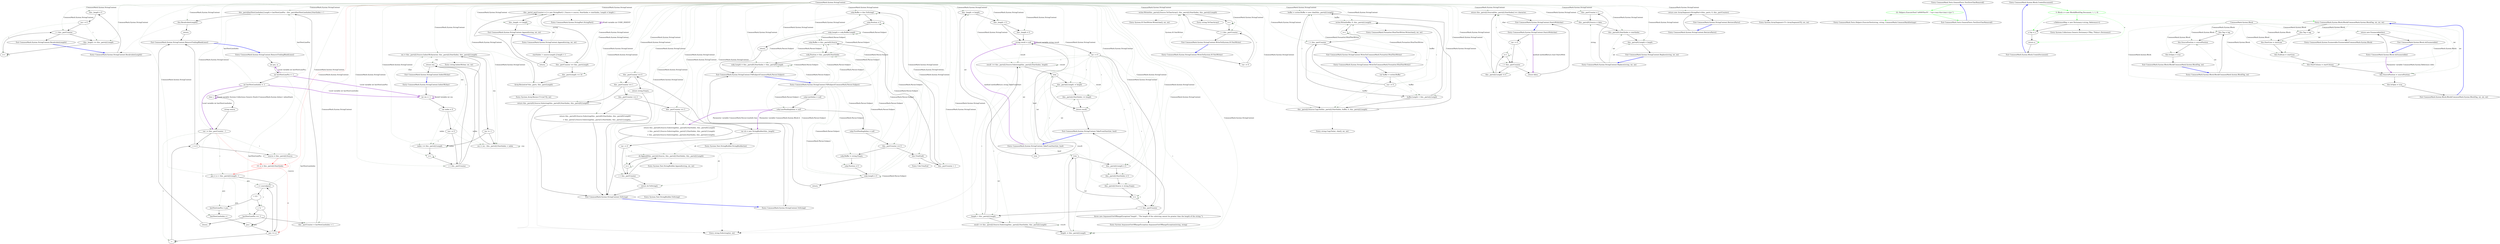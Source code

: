 digraph  {
n159 [label="CommonMark.Syntax.StringContent", span=""];
n0 [cluster="CommonMark.Syntax.StringContent.RecalculateLength()", label="Entry CommonMark.Syntax.StringContent.RecalculateLength()", span="27-27"];
n1 [cluster="CommonMark.Syntax.StringContent.RecalculateLength()", label="this._length = 0", span="29-29"];
n2 [cluster="CommonMark.Syntax.StringContent.RecalculateLength()", label="var i = 0", span="30-30"];
n3 [cluster="CommonMark.Syntax.StringContent.RecalculateLength()", label="i < this._partCounter", span="30-30"];
n4 [cluster="CommonMark.Syntax.StringContent.RecalculateLength()", label="this._length += this._parts[i].Length", span="31-31"];
n5 [cluster="CommonMark.Syntax.StringContent.RecalculateLength()", label="i++", span="30-30"];
n6 [cluster="CommonMark.Syntax.StringContent.RecalculateLength()", label="Exit CommonMark.Syntax.StringContent.RecalculateLength()", span="27-27"];
n7 [cluster="CommonMark.Syntax.StringContent.Append(string, int, int)", label="Entry CommonMark.Syntax.StringContent.Append(string, int, int)", span="40-40"];
n8 [cluster="CommonMark.Syntax.StringContent.Append(string, int, int)", label="startIndex > source.Length || length < 1", span="42-42"];
n13 [cluster="CommonMark.Syntax.StringContent.Append(string, int, int)", label="this._parts[_partCounter++] = new StringPart() { Source = source, StartIndex = startIndex, Length = length }", span="51-51"];
n14 [cluster="CommonMark.Syntax.StringContent.Append(string, int, int)", label="this._length += length", span="52-52"];
n9 [cluster="CommonMark.Syntax.StringContent.Append(string, int, int)", label="return;", span="43-43"];
n10 [cluster="CommonMark.Syntax.StringContent.Append(string, int, int)", label="this._partCounter == this._partsLength", span="45-45"];
n11 [cluster="CommonMark.Syntax.StringContent.Append(string, int, int)", label="this._partsLength += 10", span="47-47"];
n12 [cluster="CommonMark.Syntax.StringContent.Append(string, int, int)", label="Array.Resize(ref this._parts, this._partsLength)", span="48-48"];
n16 [cluster="System.Array.Resize<T>(ref T[], int)", label="Entry System.Array.Resize<T>(ref T[], int)", span="0-0"];
n17 [cluster="CommonMark.Syntax.StringPart.StringPart()", label="Entry CommonMark.Syntax.StringPart.StringPart()", span="9-9"];
n15 [cluster="CommonMark.Syntax.StringContent.Append(string, int, int)", label="Exit CommonMark.Syntax.StringContent.Append(string, int, int)", span="40-40"];
n18 [cluster="CommonMark.Syntax.StringContent.ToString()", label="Entry CommonMark.Syntax.StringContent.ToString()", span="58-58"];
n19 [cluster="CommonMark.Syntax.StringContent.ToString()", label="this._partCounter == 0", span="60-60"];
n20 [cluster="CommonMark.Syntax.StringContent.ToString()", label="return string.Empty;", span="61-61"];
n21 [cluster="CommonMark.Syntax.StringContent.ToString()", label="this._partCounter == 1", span="63-63"];
n22 [cluster="CommonMark.Syntax.StringContent.ToString()", label="return this._parts[0].Source.Substring(this._parts[0].StartIndex, this._parts[0].Length);", span="64-64"];
n23 [cluster="CommonMark.Syntax.StringContent.ToString()", label="this._partCounter == 2", span="66-66"];
n24 [cluster="CommonMark.Syntax.StringContent.ToString()", label="return this._parts[0].Source.Substring(this._parts[0].StartIndex, this._parts[0].Length)\r\n                     + this._parts[1].Source.Substring(this._parts[1].StartIndex, this._parts[1].Length);", span="68-69"];
n25 [cluster="CommonMark.Syntax.StringContent.ToString()", label="this._partCounter == 3", span="72-72"];
n26 [cluster="CommonMark.Syntax.StringContent.ToString()", label="return this._parts[0].Source.Substring(this._parts[0].StartIndex, this._parts[0].Length)\r\n                     + this._parts[1].Source.Substring(this._parts[1].StartIndex, this._parts[1].Length)\r\n                     + this._parts[2].Source.Substring(this._parts[2].StartIndex, this._parts[2].Length);", span="74-76"];
n27 [cluster="CommonMark.Syntax.StringContent.ToString()", label="var sb = new StringBuilder(this._length)", span="79-79"];
n28 [cluster="CommonMark.Syntax.StringContent.ToString()", label="var i = 0", span="81-81"];
n35 [cluster="System.Text.StringBuilder.StringBuilder(int)", label="Entry System.Text.StringBuilder.StringBuilder(int)", span="0-0"];
n30 [cluster="CommonMark.Syntax.StringContent.ToString()", label="sb.Append(this._parts[i].Source, this._parts[i].StartIndex, this._parts[i].Length)", span="83-83"];
n32 [cluster="CommonMark.Syntax.StringContent.ToString()", label="return sb.ToString();", span="86-86"];
n29 [cluster="CommonMark.Syntax.StringContent.ToString()", label="i < this._partCounter", span="81-81"];
n31 [cluster="CommonMark.Syntax.StringContent.ToString()", label="i++", span="81-81"];
n36 [cluster="System.Text.StringBuilder.Append(string, int, int)", label="Entry System.Text.StringBuilder.Append(string, int, int)", span="0-0"];
n33 [cluster="CommonMark.Syntax.StringContent.ToString()", label="Exit CommonMark.Syntax.StringContent.ToString()", span="58-58"];
n34 [cluster="string.Substring(int, int)", label="Entry string.Substring(int, int)", span="0-0"];
n37 [cluster="System.Text.StringBuilder.ToString()", label="Entry System.Text.StringBuilder.ToString()", span="0-0"];
n38 [cluster="CommonMark.Syntax.StringContent.FillSubject(CommonMark.Parser.Subject)", label="Entry CommonMark.Syntax.StringContent.FillSubject(CommonMark.Parser.Subject)", span="95-95"];
n39 [cluster="CommonMark.Syntax.StringContent.FillSubject(CommonMark.Parser.Subject)", label="subj.LastInline = null", span="97-97"];
n40 [cluster="CommonMark.Syntax.StringContent.FillSubject(CommonMark.Parser.Subject)", label="subj.LastPendingInline = null", span="98-98"];
n41 [cluster="CommonMark.Syntax.StringContent.FillSubject(CommonMark.Parser.Subject)", label="subj.FirstPendingInline = null", span="99-99"];
n43 [cluster="CommonMark.Syntax.StringContent.FillSubject(CommonMark.Parser.Subject)", label="subj.Buffer = string.Empty", span="103-103"];
n44 [cluster="CommonMark.Syntax.StringContent.FillSubject(CommonMark.Parser.Subject)", label="subj.Position = 0", span="104-104"];
n45 [cluster="CommonMark.Syntax.StringContent.FillSubject(CommonMark.Parser.Subject)", label="subj.Length = 0", span="105-105"];
n49 [cluster="CommonMark.Syntax.StringContent.FillSubject(CommonMark.Parser.Subject)", label="subj.Buffer = this.ToString()", span="116-116"];
n50 [cluster="CommonMark.Syntax.StringContent.FillSubject(CommonMark.Parser.Subject)", label="subj.Position = 0", span="117-117"];
n51 [cluster="CommonMark.Syntax.StringContent.FillSubject(CommonMark.Parser.Subject)", label="subj.Length = subj.Buffer.Length", span="118-118"];
n53 [cluster="CommonMark.Syntax.StringContent.FillSubject(CommonMark.Parser.Subject)", label="subj.Buffer = this._parts[0].Source", span="125-125"];
n54 [cluster="CommonMark.Syntax.StringContent.FillSubject(CommonMark.Parser.Subject)", label="subj.Position = this._parts[0].StartIndex", span="126-126"];
n55 [cluster="CommonMark.Syntax.StringContent.FillSubject(CommonMark.Parser.Subject)", label="subj.Length = this._parts[0].StartIndex + this._parts[0].Length", span="127-127"];
n42 [cluster="CommonMark.Syntax.StringContent.FillSubject(CommonMark.Parser.Subject)", label="this._partCounter == 0", span="101-101"];
n47 [cluster="CommonMark.Syntax.StringContent.FillSubject(CommonMark.Parser.Subject)", label="this.TrimEnd()", span="112-112"];
n46 [cluster="CommonMark.Syntax.StringContent.FillSubject(CommonMark.Parser.Subject)", label="return;", span="109-109"];
n48 [cluster="CommonMark.Syntax.StringContent.FillSubject(CommonMark.Parser.Subject)", label="this._partCounter > 1", span="114-114"];
n57 [cluster="Unk.TrimEnd", label="Entry Unk.TrimEnd", span=""];
n52 [cluster="CommonMark.Syntax.StringContent.FillSubject(CommonMark.Parser.Subject)", label="return;", span="122-122"];
n56 [cluster="CommonMark.Syntax.StringContent.FillSubject(CommonMark.Parser.Subject)", label="Exit CommonMark.Syntax.StringContent.FillSubject(CommonMark.Parser.Subject)", span="95-95"];
n58 [cluster="CommonMark.Syntax.StringContent.WriteTo(System.IO.TextWriter)", label="Entry CommonMark.Syntax.StringContent.WriteTo(System.IO.TextWriter)", span="136-136"];
n59 [cluster="CommonMark.Syntax.StringContent.WriteTo(System.IO.TextWriter)", label="var i = 0", span="138-138"];
n61 [cluster="CommonMark.Syntax.StringContent.WriteTo(System.IO.TextWriter)", label="writer.Write(this._parts[i].Source.ToCharArray(), this._parts[i].StartIndex, this._parts[i].Length)", span="143-143"];
n60 [cluster="CommonMark.Syntax.StringContent.WriteTo(System.IO.TextWriter)", label="i < this._partCounter", span="138-138"];
n62 [cluster="CommonMark.Syntax.StringContent.WriteTo(System.IO.TextWriter)", label="i++", span="138-138"];
n63 [cluster="CommonMark.Syntax.StringContent.WriteTo(System.IO.TextWriter)", label="Exit CommonMark.Syntax.StringContent.WriteTo(System.IO.TextWriter)", span="136-136"];
n64 [cluster="string.ToCharArray()", label="Entry string.ToCharArray()", span="0-0"];
n65 [cluster="System.IO.TextWriter.Write(char[], int, int)", label="Entry System.IO.TextWriter.Write(char[], int, int)", span="0-0"];
n66 [cluster="CommonMark.Syntax.StringContent.WriteTo(CommonMark.Formatter.HtmlTextWriter)", label="Entry CommonMark.Syntax.StringContent.WriteTo(CommonMark.Formatter.HtmlTextWriter)", span="151-151"];
n67 [cluster="CommonMark.Syntax.StringContent.WriteTo(CommonMark.Formatter.HtmlTextWriter)", label="var buffer = writer.Buffer", span="153-153"];
n71 [cluster="CommonMark.Syntax.StringContent.WriteTo(CommonMark.Formatter.HtmlTextWriter)", label="buffer = writer.Buffer = new char[this._parts[i].Length]", span="157-157"];
n73 [cluster="CommonMark.Syntax.StringContent.WriteTo(CommonMark.Formatter.HtmlTextWriter)", label="writer.Write(buffer, 0, this._parts[i].Length)", span="160-160"];
n68 [cluster="CommonMark.Syntax.StringContent.WriteTo(CommonMark.Formatter.HtmlTextWriter)", label="var i = 0", span="154-154"];
n70 [cluster="CommonMark.Syntax.StringContent.WriteTo(CommonMark.Formatter.HtmlTextWriter)", label="buffer.Length < this._parts[i].Length", span="156-156"];
n72 [cluster="CommonMark.Syntax.StringContent.WriteTo(CommonMark.Formatter.HtmlTextWriter)", label="this._parts[i].Source.CopyTo(this._parts[i].StartIndex, buffer, 0, this._parts[i].Length)", span="159-159"];
n69 [cluster="CommonMark.Syntax.StringContent.WriteTo(CommonMark.Formatter.HtmlTextWriter)", label="i < this._partCounter", span="154-154"];
n74 [cluster="CommonMark.Syntax.StringContent.WriteTo(CommonMark.Formatter.HtmlTextWriter)", label="i++", span="154-154"];
n75 [cluster="CommonMark.Syntax.StringContent.WriteTo(CommonMark.Formatter.HtmlTextWriter)", label="Exit CommonMark.Syntax.StringContent.WriteTo(CommonMark.Formatter.HtmlTextWriter)", span="151-151"];
n76 [cluster="string.CopyTo(int, char[], int, int)", label="Entry string.CopyTo(int, char[], int, int)", span="0-0"];
n77 [cluster="CommonMark.Formatter.HtmlTextWriter.Write(char[], int, int)", label="Entry CommonMark.Formatter.HtmlTextWriter.Write(char[], int, int)", span="123-123"];
n78 [cluster="CommonMark.Syntax.StringContent.StartsWith(char)", label="Entry CommonMark.Syntax.StringContent.StartsWith(char)", span="167-167"];
n79 [cluster="CommonMark.Syntax.StringContent.StartsWith(char)", label="var i = 0", span="169-169"];
n82 [cluster="CommonMark.Syntax.StringContent.StartsWith(char)", label="return this._parts[i].Source[this._parts[i].StartIndex] == character;", span="172-172"];
n80 [cluster="CommonMark.Syntax.StringContent.StartsWith(char)", label="i < this._partCounter", span="169-169"];
n81 [cluster="CommonMark.Syntax.StringContent.StartsWith(char)", label="this._parts[i].Length != 0", span="171-171"];
n83 [cluster="CommonMark.Syntax.StringContent.StartsWith(char)", label="i++", span="169-169"];
n84 [cluster="CommonMark.Syntax.StringContent.StartsWith(char)", label="return false;", span="175-175"];
n85 [cluster="CommonMark.Syntax.StringContent.StartsWith(char)", label="Exit CommonMark.Syntax.StringContent.StartsWith(char)", span="167-167"];
n86 [cluster="CommonMark.Syntax.StringContent.Replace(string, int, int)", label="Entry CommonMark.Syntax.StringContent.Replace(string, int, int)", span="181-181"];
n87 [cluster="CommonMark.Syntax.StringContent.Replace(string, int, int)", label="this._partCounter = 1", span="183-183"];
n88 [cluster="CommonMark.Syntax.StringContent.Replace(string, int, int)", label="this._parts[0].Source = data", span="184-184"];
n89 [cluster="CommonMark.Syntax.StringContent.Replace(string, int, int)", label="this._parts[0].StartIndex = startIndex", span="185-185"];
n90 [cluster="CommonMark.Syntax.StringContent.Replace(string, int, int)", label="this._parts[0].Length = length", span="186-186"];
n91 [cluster="CommonMark.Syntax.StringContent.Replace(string, int, int)", label="Exit CommonMark.Syntax.StringContent.Replace(string, int, int)", span="181-181"];
n92 [cluster="CommonMark.Syntax.StringContent.IndexOf(char)", label="Entry CommonMark.Syntax.StringContent.IndexOf(char)", span="193-193"];
n93 [cluster="CommonMark.Syntax.StringContent.IndexOf(char)", label="int res = -1", span="195-195"];
n97 [cluster="CommonMark.Syntax.StringContent.IndexOf(char)", label="res = this._parts[i].Source.IndexOf(character, this._parts[i].StartIndex, this._parts[i].Length)", span="199-199"];
n94 [cluster="CommonMark.Syntax.StringContent.IndexOf(char)", label="var index = 0", span="196-196"];
n102 [cluster="CommonMark.Syntax.StringContent.IndexOf(char)", label="return res;", span="209-209"];
n95 [cluster="CommonMark.Syntax.StringContent.IndexOf(char)", label="var i = 0", span="197-197"];
n99 [cluster="CommonMark.Syntax.StringContent.IndexOf(char)", label="res = res - this._parts[i].StartIndex + index", span="202-202"];
n100 [cluster="CommonMark.Syntax.StringContent.IndexOf(char)", label="index += this._parts[i].Length", span="206-206"];
n96 [cluster="CommonMark.Syntax.StringContent.IndexOf(char)", label="i < this._partCounter", span="197-197"];
n101 [cluster="CommonMark.Syntax.StringContent.IndexOf(char)", label="i++", span="197-197"];
n98 [cluster="CommonMark.Syntax.StringContent.IndexOf(char)", label="res != -1", span="200-200"];
n104 [cluster="string.IndexOf(char, int, int)", label="Entry string.IndexOf(char, int, int)", span="0-0"];
n103 [cluster="CommonMark.Syntax.StringContent.IndexOf(char)", label="Exit CommonMark.Syntax.StringContent.IndexOf(char)", span="193-193"];
n105 [cluster="CommonMark.Syntax.StringContent.TakeFromStart(int, bool)", label="Entry CommonMark.Syntax.StringContent.TakeFromStart(int, bool)", span="218-218"];
n106 [cluster="CommonMark.Syntax.StringContent.TakeFromStart(int, bool)", label=trim, span="222-222"];
n107 [cluster="CommonMark.Syntax.StringContent.TakeFromStart(int, bool)", label="this._length -= length", span="224-224"];
n113 [cluster="CommonMark.Syntax.StringContent.TakeFromStart(int, bool)", label="length > this._parts[i].Length", span="232-232"];
n115 [cluster="CommonMark.Syntax.StringContent.TakeFromStart(int, bool)", label="length -= this._parts[i].Length", span="235-235"];
n116 [cluster="CommonMark.Syntax.StringContent.TakeFromStart(int, bool)", label=trim, span="237-237"];
n120 [cluster="CommonMark.Syntax.StringContent.TakeFromStart(int, bool)", label="result += this._parts[i].Source.Substring(this._parts[i].StartIndex, length)", span="246-246"];
n121 [cluster="CommonMark.Syntax.StringContent.TakeFromStart(int, bool)", label=trim, span="248-248"];
n122 [cluster="CommonMark.Syntax.StringContent.TakeFromStart(int, bool)", label="this._parts[i].Length -= length", span="250-250"];
n123 [cluster="CommonMark.Syntax.StringContent.TakeFromStart(int, bool)", label="this._parts[i].StartIndex += length", span="251-251"];
n110 [cluster="CommonMark.Syntax.StringContent.TakeFromStart(int, bool)", label="string result = null", span="229-229"];
n108 [cluster="CommonMark.Syntax.StringContent.TakeFromStart(int, bool)", label="this._length < 0", span="225-225"];
n109 [cluster="CommonMark.Syntax.StringContent.TakeFromStart(int, bool)", label="this._length = 0", span="226-226"];
n111 [cluster="CommonMark.Syntax.StringContent.TakeFromStart(int, bool)", label="var i = 0", span="230-230"];
n114 [cluster="CommonMark.Syntax.StringContent.TakeFromStart(int, bool)", label="result += this._parts[i].Source.Substring(this._parts[i].StartIndex, this._parts[i].Length)", span="234-234"];
n112 [cluster="CommonMark.Syntax.StringContent.TakeFromStart(int, bool)", label="i < this._partCounter", span="230-230"];
n117 [cluster="CommonMark.Syntax.StringContent.TakeFromStart(int, bool)", label="this._parts[i].Length = 0", span="239-239"];
n118 [cluster="CommonMark.Syntax.StringContent.TakeFromStart(int, bool)", label="this._parts[i].StartIndex = 0", span="240-240"];
n119 [cluster="CommonMark.Syntax.StringContent.TakeFromStart(int, bool)", label="this._parts[i].Source = string.Empty", span="241-241"];
n125 [cluster="CommonMark.Syntax.StringContent.TakeFromStart(int, bool)", label="i++", span="230-230"];
n126 [cluster="CommonMark.Syntax.StringContent.TakeFromStart(int, bool)", label="throw new ArgumentOutOfRangeException(''length'', ''The length of the substring cannot be greater than the length of the string.'');", span="258-258"];
n124 [cluster="CommonMark.Syntax.StringContent.TakeFromStart(int, bool)", label="return result;", span="254-254"];
n127 [cluster="CommonMark.Syntax.StringContent.TakeFromStart(int, bool)", label="Exit CommonMark.Syntax.StringContent.TakeFromStart(int, bool)", span="218-218"];
n128 [cluster="System.ArgumentOutOfRangeException.ArgumentOutOfRangeException(string, string)", label="Entry System.ArgumentOutOfRangeException.ArgumentOutOfRangeException(string, string)", span="0-0"];
n129 [cluster="CommonMark.Syntax.StringContent.RemoveTrailingBlankLines()", label="Entry CommonMark.Syntax.StringContent.RemoveTrailingBlankLines()", span="264-264"];
n130 [cluster="CommonMark.Syntax.StringContent.RemoveTrailingBlankLines()", label="int pos, si", span="266-266"];
n131 [cluster="CommonMark.Syntax.StringContent.RemoveTrailingBlankLines()", label="int lastNewLinePos = -1", span="267-267"];
n132 [cluster="CommonMark.Syntax.StringContent.RemoveTrailingBlankLines()", label="int lastNewLineIndex = -1", span="268-268"];
n146 [cluster="CommonMark.Syntax.StringContent.RemoveTrailingBlankLines()", label="lastNewLinePos == -1", span="288-288"];
n149 [cluster="CommonMark.Syntax.StringContent.RemoveTrailingBlankLines()", label="this._parts[lastNewLineIndex].Length = lastNewLinePos - this._parts[lastNewLineIndex].StartIndex + 1", span="296-296"];
n133 [cluster="CommonMark.Syntax.StringContent.RemoveTrailingBlankLines()", label="char c", span="269-269"];
n148 [cluster="CommonMark.Syntax.StringContent.RemoveTrailingBlankLines()", label="this._partCounter = lastNewLineIndex + 1", span="295-295"];
n134 [cluster="CommonMark.Syntax.StringContent.RemoveTrailingBlankLines()", label="string source", span="270-270"];
n135 [cluster="CommonMark.Syntax.StringContent.RemoveTrailingBlankLines()", label="var i = this._partCounter - 1", span="271-271"];
n136 [cluster="CommonMark.Syntax.StringContent.RemoveTrailingBlankLines()", label="i >= 0", span="271-271"];
n137 [cluster="CommonMark.Syntax.StringContent.RemoveTrailingBlankLines()", label="source = this._parts[i].Source", span="273-273"];
n138 [cluster="CommonMark.Syntax.StringContent.RemoveTrailingBlankLines()", color=red, community=0, label="15: si = this._parts[i].StartIndex", span="274-274"];
n139 [cluster="CommonMark.Syntax.StringContent.RemoveTrailingBlankLines()", label="pos = si + this._parts[i].Length - 1", span="275-275"];
n144 [cluster="CommonMark.Syntax.StringContent.RemoveTrailingBlankLines()", label="lastNewLineIndex = i", span="284-284"];
n153 [cluster="CommonMark.Syntax.StringContent.RemoveTrailingBlankLines()", label="i--", span="271-271"];
n154 [cluster="CommonMark.Syntax.StringContent.RemoveTrailingBlankLines()", label="Exit CommonMark.Syntax.StringContent.RemoveTrailingBlankLines()", span="264-264"];
n141 [cluster="CommonMark.Syntax.StringContent.RemoveTrailingBlankLines()", label="c = source[pos]", span="279-279"];
n140 [cluster="CommonMark.Syntax.StringContent.RemoveTrailingBlankLines()", label="pos >= si", span="277-277"];
n143 [cluster="CommonMark.Syntax.StringContent.RemoveTrailingBlankLines()", label="lastNewLinePos = pos", span="283-283"];
n152 [cluster="CommonMark.Syntax.StringContent.RemoveTrailingBlankLines()", label="pos--", span="302-302"];
n142 [cluster="CommonMark.Syntax.StringContent.RemoveTrailingBlankLines()", label="c == '\n'", span="281-281"];
n145 [cluster="CommonMark.Syntax.StringContent.RemoveTrailingBlankLines()", label="c != ' '", span="286-286"];
n147 [cluster="CommonMark.Syntax.StringContent.RemoveTrailingBlankLines()", label="return;", span="289-289"];
n150 [cluster="CommonMark.Syntax.StringContent.RemoveTrailingBlankLines()", label="this.RecalculateLength()", span="298-298"];
n151 [cluster="CommonMark.Syntax.StringContent.RemoveTrailingBlankLines()", label="return;", span="299-299"];
n155 [cluster="CommonMark.Syntax.StringContent.RetrieveParts()", label="Entry CommonMark.Syntax.StringContent.RetrieveParts()", span="307-307"];
n156 [cluster="CommonMark.Syntax.StringContent.RetrieveParts()", label="return new ArraySegment<StringPart>(this._parts, 0, this._partCounter);", span="309-309"];
n157 [cluster="CommonMark.Syntax.StringContent.RetrieveParts()", label="Exit CommonMark.Syntax.StringContent.RetrieveParts()", span="307-307"];
n158 [cluster="System.ArraySegment<T>.ArraySegment(T[], int, int)", label="Entry System.ArraySegment<T>.ArraySegment(T[], int, int)", span="0-0"];
m0_0 [cluster="CommonMark.Tests.GeneralTests.TestZeroCharRemoval()", file="HtmlPrinter.cs", label="Entry CommonMark.Tests.GeneralTests.TestZeroCharRemoval()", span="17-17"];
m0_1 [cluster="CommonMark.Tests.GeneralTests.TestZeroCharRemoval()", color=green, community=0, file="HtmlPrinter.cs", label="22: Helpers.ExecuteTest(''\u0000*foo*\0'', ''<p><em>foo</em></p>'')", span="19-19"];
m0_2 [cluster="CommonMark.Tests.GeneralTests.TestZeroCharRemoval()", file="HtmlPrinter.cs", label="Exit CommonMark.Tests.GeneralTests.TestZeroCharRemoval()", span="17-17"];
m0_3 [cluster="CommonMark.Tests.Helpers.ExecuteTest(string, string, CommonMark.CommonMarkSettings)", file="HtmlPrinter.cs", label="Entry CommonMark.Tests.Helpers.ExecuteTest(string, string, CommonMark.CommonMarkSettings)", span="20-20"];
m2_17 [cluster="CommonMark.Syntax.Block.CreateDocument()", file="StringContent.cs", label="Entry CommonMark.Syntax.Block.CreateDocument()", span="55-55"];
m2_18 [cluster="CommonMark.Syntax.Block.CreateDocument()", color=green, community=0, file="StringContent.cs", label="5: Block e = new Block(BlockTag.Document, 1, 1, 0)", span="58-58"];
m2_19 [cluster="CommonMark.Syntax.Block.CreateDocument()", file="StringContent.cs", label="e.ReferenceMap = new Dictionary<string, Reference>()", span="60-60"];
m2_20 [cluster="CommonMark.Syntax.Block.CreateDocument()", file="StringContent.cs", label="e.Top = e", span="61-61"];
m2_21 [cluster="CommonMark.Syntax.Block.CreateDocument()", file="StringContent.cs", label="return e;", span="62-62"];
m2_22 [cluster="CommonMark.Syntax.Block.CreateDocument()", file="StringContent.cs", label="Exit CommonMark.Syntax.Block.CreateDocument()", span="55-55"];
m2_5 [cluster="CommonMark.Syntax.Block.Block(CommonMark.Syntax.BlockTag, int, int, int)", file="StringContent.cs", label="Entry CommonMark.Syntax.Block.Block(CommonMark.Syntax.BlockTag, int, int, int)", span="32-32"];
m2_6 [cluster="CommonMark.Syntax.Block.Block(CommonMark.Syntax.BlockTag, int, int, int)", file="StringContent.cs", label="this.Tag = tag", span="34-34"];
m2_7 [cluster="CommonMark.Syntax.Block.Block(CommonMark.Syntax.BlockTag, int, int, int)", file="StringContent.cs", label="this.StartLine = startLine", span="35-35"];
m2_8 [cluster="CommonMark.Syntax.Block.Block(CommonMark.Syntax.BlockTag, int, int, int)", file="StringContent.cs", label="this.EndLine = startLine", span="36-36"];
m2_9 [cluster="CommonMark.Syntax.Block.Block(CommonMark.Syntax.BlockTag, int, int, int)", file="StringContent.cs", label="this.StartColumn = startColumn", span="37-37"];
m2_10 [cluster="CommonMark.Syntax.Block.Block(CommonMark.Syntax.BlockTag, int, int, int)", file="StringContent.cs", label="this.SourcePosition = sourcePosition", span="38-38"];
m2_11 [cluster="CommonMark.Syntax.Block.Block(CommonMark.Syntax.BlockTag, int, int, int)", file="StringContent.cs", label="this.IsOpen = true", span="39-39"];
m2_12 [cluster="CommonMark.Syntax.Block.Block(CommonMark.Syntax.BlockTag, int, int, int)", file="StringContent.cs", label="Exit CommonMark.Syntax.Block.Block(CommonMark.Syntax.BlockTag, int, int, int)", span="32-32"];
m2_0 [cluster="CommonMark.Syntax.Block.Block(CommonMark.Syntax.BlockTag, int)", file="StringContent.cs", label="Entry CommonMark.Syntax.Block.Block(CommonMark.Syntax.BlockTag, int)", span="17-17"];
m2_1 [cluster="CommonMark.Syntax.Block.Block(CommonMark.Syntax.BlockTag, int)", file="StringContent.cs", label="this.Tag = tag", span="19-19"];
m2_2 [cluster="CommonMark.Syntax.Block.Block(CommonMark.Syntax.BlockTag, int)", file="StringContent.cs", label="this.SourcePosition = sourcePosition", span="20-20"];
m2_3 [cluster="CommonMark.Syntax.Block.Block(CommonMark.Syntax.BlockTag, int)", file="StringContent.cs", label="this.IsOpen = true", span="21-21"];
m2_4 [cluster="CommonMark.Syntax.Block.Block(CommonMark.Syntax.BlockTag, int)", file="StringContent.cs", label="Exit CommonMark.Syntax.Block.Block(CommonMark.Syntax.BlockTag, int)", span="17-17"];
m2_16 [cluster="CommonMark.Syntax.Enumerable.Enumerable(CommonMark.Syntax.Block)", file="StringContent.cs", label="Entry CommonMark.Syntax.Enumerable.Enumerable(CommonMark.Syntax.Block)", span="9-9"];
m2_13 [cluster="CommonMark.Syntax.Block.AsEnumerable()", file="StringContent.cs", label="Entry CommonMark.Syntax.Block.AsEnumerable()", span="47-47"];
m2_14 [cluster="CommonMark.Syntax.Block.AsEnumerable()", file="StringContent.cs", label="return new Enumerable(this);", span="49-49"];
m2_15 [cluster="CommonMark.Syntax.Block.AsEnumerable()", file="StringContent.cs", label="Exit CommonMark.Syntax.Block.AsEnumerable()", span="47-47"];
m2_23 [cluster="System.Collections.Generic.Dictionary<TKey, TValue>.Dictionary()", file="StringContent.cs", label="Entry System.Collections.Generic.Dictionary<TKey, TValue>.Dictionary()", span="0-0"];
m2_24 [file="StringContent.cs", label="CommonMark.Syntax.Block", span=""];
n159 -> n1  [color=darkseagreen4, key=1, label="CommonMark.Syntax.StringContent", style=dashed];
n159 -> n3  [color=darkseagreen4, key=1, label="CommonMark.Syntax.StringContent", style=dashed];
n159 -> n4  [color=darkseagreen4, key=1, label="CommonMark.Syntax.StringContent", style=dashed];
n159 -> n10  [color=darkseagreen4, key=1, label="CommonMark.Syntax.StringContent", style=dashed];
n159 -> n11  [color=darkseagreen4, key=1, label="CommonMark.Syntax.StringContent", style=dashed];
n159 -> n12  [color=darkseagreen4, key=1, label="CommonMark.Syntax.StringContent", style=dashed];
n159 -> n13  [color=darkseagreen4, key=1, label="CommonMark.Syntax.StringContent", style=dashed];
n159 -> n14  [color=darkseagreen4, key=1, label="CommonMark.Syntax.StringContent", style=dashed];
n159 -> n19  [color=darkseagreen4, key=1, label="CommonMark.Syntax.StringContent", style=dashed];
n159 -> n21  [color=darkseagreen4, key=1, label="CommonMark.Syntax.StringContent", style=dashed];
n159 -> n22  [color=darkseagreen4, key=1, label="CommonMark.Syntax.StringContent", style=dashed];
n159 -> n23  [color=darkseagreen4, key=1, label="CommonMark.Syntax.StringContent", style=dashed];
n159 -> n24  [color=darkseagreen4, key=1, label="CommonMark.Syntax.StringContent", style=dashed];
n159 -> n25  [color=darkseagreen4, key=1, label="CommonMark.Syntax.StringContent", style=dashed];
n159 -> n26  [color=darkseagreen4, key=1, label="CommonMark.Syntax.StringContent", style=dashed];
n159 -> n27  [color=darkseagreen4, key=1, label="CommonMark.Syntax.StringContent", style=dashed];
n159 -> n29  [color=darkseagreen4, key=1, label="CommonMark.Syntax.StringContent", style=dashed];
n159 -> n30  [color=darkseagreen4, key=1, label="CommonMark.Syntax.StringContent", style=dashed];
n159 -> n42  [color=darkseagreen4, key=1, label="CommonMark.Syntax.StringContent", style=dashed];
n159 -> n47  [color=darkseagreen4, key=1, label="CommonMark.Syntax.StringContent", style=dashed];
n159 -> n48  [color=darkseagreen4, key=1, label="CommonMark.Syntax.StringContent", style=dashed];
n159 -> n49  [color=darkseagreen4, key=1, label="CommonMark.Syntax.StringContent", style=dashed];
n159 -> n53  [color=darkseagreen4, key=1, label="CommonMark.Syntax.StringContent", style=dashed];
n159 -> n54  [color=darkseagreen4, key=1, label="CommonMark.Syntax.StringContent", style=dashed];
n159 -> n55  [color=darkseagreen4, key=1, label="CommonMark.Syntax.StringContent", style=dashed];
n159 -> n60  [color=darkseagreen4, key=1, label="CommonMark.Syntax.StringContent", style=dashed];
n159 -> n61  [color=darkseagreen4, key=1, label="CommonMark.Syntax.StringContent", style=dashed];
n159 -> n69  [color=darkseagreen4, key=1, label="CommonMark.Syntax.StringContent", style=dashed];
n159 -> n70  [color=darkseagreen4, key=1, label="CommonMark.Syntax.StringContent", style=dashed];
n159 -> n71  [color=darkseagreen4, key=1, label="CommonMark.Syntax.StringContent", style=dashed];
n159 -> n72  [color=darkseagreen4, key=1, label="CommonMark.Syntax.StringContent", style=dashed];
n159 -> n73  [color=darkseagreen4, key=1, label="CommonMark.Syntax.StringContent", style=dashed];
n159 -> n80  [color=darkseagreen4, key=1, label="CommonMark.Syntax.StringContent", style=dashed];
n159 -> n81  [color=darkseagreen4, key=1, label="CommonMark.Syntax.StringContent", style=dashed];
n159 -> n82  [color=darkseagreen4, key=1, label="CommonMark.Syntax.StringContent", style=dashed];
n159 -> n87  [color=darkseagreen4, key=1, label="CommonMark.Syntax.StringContent", style=dashed];
n159 -> n88  [color=darkseagreen4, key=1, label="CommonMark.Syntax.StringContent", style=dashed];
n159 -> n89  [color=darkseagreen4, key=1, label="CommonMark.Syntax.StringContent", style=dashed];
n159 -> n90  [color=darkseagreen4, key=1, label="CommonMark.Syntax.StringContent", style=dashed];
n159 -> n96  [color=darkseagreen4, key=1, label="CommonMark.Syntax.StringContent", style=dashed];
n159 -> n97  [color=darkseagreen4, key=1, label="CommonMark.Syntax.StringContent", style=dashed];
n159 -> n99  [color=darkseagreen4, key=1, label="CommonMark.Syntax.StringContent", style=dashed];
n159 -> n100  [color=darkseagreen4, key=1, label="CommonMark.Syntax.StringContent", style=dashed];
n159 -> n107  [color=darkseagreen4, key=1, label="CommonMark.Syntax.StringContent", style=dashed];
n159 -> n108  [color=darkseagreen4, key=1, label="CommonMark.Syntax.StringContent", style=dashed];
n159 -> n109  [color=darkseagreen4, key=1, label="CommonMark.Syntax.StringContent", style=dashed];
n159 -> n112  [color=darkseagreen4, key=1, label="CommonMark.Syntax.StringContent", style=dashed];
n159 -> n113  [color=darkseagreen4, key=1, label="CommonMark.Syntax.StringContent", style=dashed];
n159 -> n114  [color=darkseagreen4, key=1, label="CommonMark.Syntax.StringContent", style=dashed];
n159 -> n115  [color=darkseagreen4, key=1, label="CommonMark.Syntax.StringContent", style=dashed];
n159 -> n117  [color=darkseagreen4, key=1, label="CommonMark.Syntax.StringContent", style=dashed];
n159 -> n118  [color=darkseagreen4, key=1, label="CommonMark.Syntax.StringContent", style=dashed];
n159 -> n119  [color=darkseagreen4, key=1, label="CommonMark.Syntax.StringContent", style=dashed];
n159 -> n120  [color=darkseagreen4, key=1, label="CommonMark.Syntax.StringContent", style=dashed];
n159 -> n122  [color=darkseagreen4, key=1, label="CommonMark.Syntax.StringContent", style=dashed];
n159 -> n123  [color=darkseagreen4, key=1, label="CommonMark.Syntax.StringContent", style=dashed];
n159 -> n135  [color=darkseagreen4, key=1, label="CommonMark.Syntax.StringContent", style=dashed];
n159 -> n137  [color=darkseagreen4, key=1, label="CommonMark.Syntax.StringContent", style=dashed];
n159 -> n138  [color=red, key=1, label="CommonMark.Syntax.StringContent", style=dashed];
n159 -> n139  [color=darkseagreen4, key=1, label="CommonMark.Syntax.StringContent", style=dashed];
n159 -> n148  [color=darkseagreen4, key=1, label="CommonMark.Syntax.StringContent", style=dashed];
n159 -> n149  [color=darkseagreen4, key=1, label="CommonMark.Syntax.StringContent", style=dashed];
n159 -> n150  [color=darkseagreen4, key=1, label="CommonMark.Syntax.StringContent", style=dashed];
n159 -> n156  [color=darkseagreen4, key=1, label="CommonMark.Syntax.StringContent", style=dashed];
n0 -> n1  [key=0, style=solid];
n1 -> n2  [key=0, style=solid];
n2 -> n3  [key=0, style=solid];
n2 -> n4  [color=darkseagreen4, key=1, label=i, style=dashed];
n2 -> n5  [color=darkseagreen4, key=1, label=i, style=dashed];
n3 -> n4  [key=0, style=solid];
n3 -> n6  [key=0, style=solid];
n4 -> n5  [key=0, style=solid];
n5 -> n3  [key=0, style=solid];
n5 -> n5  [color=darkseagreen4, key=1, label=i, style=dashed];
n6 -> n0  [color=blue, key=0, style=bold];
n7 -> n8  [key=0, style=solid];
n7 -> n13  [color=darkseagreen4, key=1, label=string, style=dashed];
n7 -> n14  [color=darkseagreen4, key=1, label=int, style=dashed];
n8 -> n9  [key=0, style=solid];
n8 -> n10  [key=0, style=solid];
n13 -> n14  [key=0, style=solid];
n13 -> n17  [key=2, style=dotted];
n14 -> n15  [key=0, style=solid];
n9 -> n15  [key=0, style=solid];
n10 -> n11  [key=0, style=solid];
n10 -> n13  [key=0, style=solid];
n11 -> n12  [key=0, style=solid];
n12 -> n13  [key=0, style=solid];
n12 -> n16  [key=2, style=dotted];
n17 -> n17  [color=darkorchid, key=3, label="Field variable int CODE_INDENT", style=bold];
n15 -> n7  [color=blue, key=0, style=bold];
n18 -> n19  [key=0, style=solid];
n19 -> n20  [key=0, style=solid];
n19 -> n21  [key=0, style=solid];
n20 -> n33  [key=0, style=solid];
n21 -> n22  [key=0, style=solid];
n21 -> n23  [key=0, style=solid];
n22 -> n33  [key=0, style=solid];
n22 -> n34  [key=2, style=dotted];
n23 -> n24  [key=0, style=solid];
n23 -> n25  [key=0, style=solid];
n24 -> n33  [key=0, style=solid];
n24 -> n34  [key=2, style=dotted];
n25 -> n26  [key=0, style=solid];
n25 -> n27  [key=0, style=solid];
n26 -> n33  [key=0, style=solid];
n26 -> n34  [key=2, style=dotted];
n27 -> n28  [key=0, style=solid];
n27 -> n35  [key=2, style=dotted];
n27 -> n30  [color=darkseagreen4, key=1, label=sb, style=dashed];
n27 -> n32  [color=darkseagreen4, key=1, label=sb, style=dashed];
n28 -> n29  [key=0, style=solid];
n28 -> n30  [color=darkseagreen4, key=1, label=i, style=dashed];
n28 -> n31  [color=darkseagreen4, key=1, label=i, style=dashed];
n30 -> n31  [key=0, style=solid];
n30 -> n36  [key=2, style=dotted];
n32 -> n33  [key=0, style=solid];
n32 -> n37  [key=2, style=dotted];
n29 -> n30  [key=0, style=solid];
n29 -> n32  [key=0, style=solid];
n31 -> n29  [key=0, style=solid];
n31 -> n31  [color=darkseagreen4, key=1, label=i, style=dashed];
n33 -> n18  [color=blue, key=0, style=bold];
n38 -> n39  [key=0, style=solid];
n38 -> n40  [color=darkseagreen4, key=1, label="CommonMark.Parser.Subject", style=dashed];
n38 -> n41  [color=darkseagreen4, key=1, label="CommonMark.Parser.Subject", style=dashed];
n38 -> n43  [color=darkseagreen4, key=1, label="CommonMark.Parser.Subject", style=dashed];
n38 -> n44  [color=darkseagreen4, key=1, label="CommonMark.Parser.Subject", style=dashed];
n38 -> n45  [color=darkseagreen4, key=1, label="CommonMark.Parser.Subject", style=dashed];
n38 -> n49  [color=darkseagreen4, key=1, label="CommonMark.Parser.Subject", style=dashed];
n38 -> n50  [color=darkseagreen4, key=1, label="CommonMark.Parser.Subject", style=dashed];
n38 -> n51  [color=darkseagreen4, key=1, label="CommonMark.Parser.Subject", style=dashed];
n38 -> n53  [color=darkseagreen4, key=1, label="CommonMark.Parser.Subject", style=dashed];
n38 -> n54  [color=darkseagreen4, key=1, label="CommonMark.Parser.Subject", style=dashed];
n38 -> n55  [color=darkseagreen4, key=1, label="CommonMark.Parser.Subject", style=dashed];
n39 -> n40  [key=0, style=solid];
n40 -> n41  [key=0, style=solid];
n40 -> n27  [color=darkorchid, key=3, label="Parameter variable CommonMark.Syntax.Block b", style=bold];
n40 -> n26  [color=darkorchid, key=3, label="Parameter variable CommonMark.Parser.LineInfo line", style=bold];
n41 -> n42  [key=0, style=solid];
n43 -> n44  [key=0, style=solid];
n44 -> n45  [key=0, style=solid];
n45 -> n46  [key=0, style=solid];
n45 -> n45  [color=darkseagreen4, key=1, label="CommonMark.Parser.Subject", style=dashed];
n45 -> n49  [color=darkseagreen4, key=1, label="CommonMark.Parser.Subject", style=dashed];
n45 -> n50  [color=darkseagreen4, key=1, label="CommonMark.Parser.Subject", style=dashed];
n45 -> n51  [color=darkseagreen4, key=1, label="CommonMark.Parser.Subject", style=dashed];
n45 -> n53  [color=darkseagreen4, key=1, label="CommonMark.Parser.Subject", style=dashed];
n45 -> n54  [color=darkseagreen4, key=1, label="CommonMark.Parser.Subject", style=dashed];
n45 -> n55  [color=darkseagreen4, key=1, label="CommonMark.Parser.Subject", style=dashed];
n49 -> n50  [key=0, style=solid];
n49 -> n18  [key=2, style=dotted];
n50 -> n51  [key=0, style=solid];
n51 -> n52  [key=0, style=solid];
n51 -> n51  [color=darkseagreen4, key=1, label="CommonMark.Parser.Subject", style=dashed];
n51 -> n53  [color=darkseagreen4, key=1, label="CommonMark.Parser.Subject", style=dashed];
n51 -> n54  [color=darkseagreen4, key=1, label="CommonMark.Parser.Subject", style=dashed];
n51 -> n55  [color=darkseagreen4, key=1, label="CommonMark.Parser.Subject", style=dashed];
n53 -> n54  [key=0, style=solid];
n54 -> n55  [key=0, style=solid];
n55 -> n56  [key=0, style=solid];
n55 -> n55  [color=darkseagreen4, key=1, label="CommonMark.Parser.Subject", style=dashed];
n42 -> n43  [key=0, style=solid];
n42 -> n47  [key=0, style=solid];
n47 -> n48  [key=0, style=solid];
n47 -> n57  [key=2, style=dotted];
n46 -> n56  [key=0, style=solid];
n48 -> n49  [key=0, style=solid];
n48 -> n53  [key=0, style=solid];
n52 -> n56  [key=0, style=solid];
n56 -> n38  [color=blue, key=0, style=bold];
n58 -> n59  [key=0, style=solid];
n58 -> n61  [color=darkseagreen4, key=1, label="System.IO.TextWriter", style=dashed];
n59 -> n60  [key=0, style=solid];
n59 -> n61  [color=darkseagreen4, key=1, label=i, style=dashed];
n59 -> n62  [color=darkseagreen4, key=1, label=i, style=dashed];
n61 -> n62  [key=0, style=solid];
n61 -> n64  [key=2, style=dotted];
n61 -> n65  [key=2, style=dotted];
n60 -> n61  [key=0, style=solid];
n60 -> n63  [key=0, style=solid];
n62 -> n60  [key=0, style=solid];
n62 -> n62  [color=darkseagreen4, key=1, label=i, style=dashed];
n63 -> n58  [color=blue, key=0, style=bold];
n66 -> n67  [key=0, style=solid];
n66 -> n71  [color=darkseagreen4, key=1, label="CommonMark.Formatter.HtmlTextWriter", style=dashed];
n66 -> n73  [color=darkseagreen4, key=1, label="CommonMark.Formatter.HtmlTextWriter", style=dashed];
n67 -> n68  [key=0, style=solid];
n67 -> n70  [color=darkseagreen4, key=1, label=buffer, style=dashed];
n67 -> n72  [color=darkseagreen4, key=1, label=buffer, style=dashed];
n67 -> n73  [color=darkseagreen4, key=1, label=buffer, style=dashed];
n71 -> n72  [key=0, style=solid];
n71 -> n73  [color=darkseagreen4, key=1, label=buffer, style=dashed];
n73 -> n74  [key=0, style=solid];
n73 -> n77  [key=2, style=dotted];
n68 -> n69  [key=0, style=solid];
n68 -> n70  [color=darkseagreen4, key=1, label=i, style=dashed];
n68 -> n71  [color=darkseagreen4, key=1, label=i, style=dashed];
n68 -> n72  [color=darkseagreen4, key=1, label=i, style=dashed];
n68 -> n73  [color=darkseagreen4, key=1, label=i, style=dashed];
n68 -> n74  [color=darkseagreen4, key=1, label=i, style=dashed];
n70 -> n71  [key=0, style=solid];
n70 -> n72  [key=0, style=solid];
n72 -> n73  [key=0, style=solid];
n72 -> n76  [key=2, style=dotted];
n69 -> n70  [key=0, style=solid];
n69 -> n75  [key=0, style=solid];
n74 -> n69  [key=0, style=solid];
n74 -> n74  [color=darkseagreen4, key=1, label=i, style=dashed];
n75 -> n66  [color=blue, key=0, style=bold];
n78 -> n79  [key=0, style=solid];
n78 -> n82  [color=darkseagreen4, key=1, label=char, style=dashed];
n78 -> n84  [color=darkorchid, key=3, label="method methodReturn bool StartsWith", style=bold];
n79 -> n80  [key=0, style=solid];
n79 -> n81  [color=darkseagreen4, key=1, label=i, style=dashed];
n79 -> n82  [color=darkseagreen4, key=1, label=i, style=dashed];
n79 -> n83  [color=darkseagreen4, key=1, label=i, style=dashed];
n82 -> n85  [key=0, style=solid];
n80 -> n81  [key=0, style=solid];
n80 -> n84  [key=0, style=solid];
n81 -> n82  [key=0, style=solid];
n81 -> n83  [key=0, style=solid];
n83 -> n80  [key=0, style=solid];
n83 -> n83  [color=darkseagreen4, key=1, label=i, style=dashed];
n84 -> n85  [key=0, style=solid];
n85 -> n78  [color=blue, key=0, style=bold];
n86 -> n87  [key=0, style=solid];
n86 -> n88  [color=darkseagreen4, key=1, label=string, style=dashed];
n86 -> n89  [color=darkseagreen4, key=1, label=int, style=dashed];
n86 -> n90  [color=darkseagreen4, key=1, label=int, style=dashed];
n87 -> n88  [key=0, style=solid];
n88 -> n89  [key=0, style=solid];
n89 -> n90  [key=0, style=solid];
n90 -> n91  [key=0, style=solid];
n91 -> n86  [color=blue, key=0, style=bold];
n92 -> n93  [key=0, style=solid];
n92 -> n97  [color=darkseagreen4, key=1, label=char, style=dashed];
n93 -> n94  [key=0, style=solid];
n93 -> n102  [color=darkseagreen4, key=1, label=res, style=dashed];
n93 -> n93  [color=darkorchid, key=3, label="Local variable int res", style=bold];
n97 -> n98  [key=0, style=solid];
n97 -> n104  [key=2, style=dotted];
n97 -> n99  [color=darkseagreen4, key=1, label=res, style=dashed];
n97 -> n102  [color=darkseagreen4, key=1, label=res, style=dashed];
n94 -> n95  [key=0, style=solid];
n94 -> n99  [color=darkseagreen4, key=1, label=index, style=dashed];
n94 -> n100  [color=darkseagreen4, key=1, label=index, style=dashed];
n102 -> n103  [key=0, style=solid];
n95 -> n96  [key=0, style=solid];
n95 -> n97  [color=darkseagreen4, key=1, label=i, style=dashed];
n95 -> n99  [color=darkseagreen4, key=1, label=i, style=dashed];
n95 -> n100  [color=darkseagreen4, key=1, label=i, style=dashed];
n95 -> n101  [color=darkseagreen4, key=1, label=i, style=dashed];
n99 -> n102  [key=0, style=solid];
n99 -> n99  [color=darkseagreen4, key=1, label=res, style=dashed];
n100 -> n101  [key=0, style=solid];
n100 -> n100  [color=darkseagreen4, key=1, label=index, style=dashed];
n96 -> n97  [key=0, style=solid];
n96 -> n102  [key=0, style=solid];
n101 -> n96  [key=0, style=solid];
n101 -> n101  [color=darkseagreen4, key=1, label=i, style=dashed];
n98 -> n99  [key=0, style=solid];
n98 -> n100  [key=0, style=solid];
n103 -> n92  [color=blue, key=0, style=bold];
n105 -> n106  [key=0, style=solid];
n105 -> n107  [color=darkseagreen4, key=1, label=int, style=dashed];
n105 -> n113  [color=darkseagreen4, key=1, label=int, style=dashed];
n105 -> n115  [color=darkseagreen4, key=1, label=int, style=dashed];
n105 -> n116  [color=darkseagreen4, key=1, label=bool, style=dashed];
n105 -> n120  [color=darkseagreen4, key=1, label=int, style=dashed];
n105 -> n121  [color=darkseagreen4, key=1, label=bool, style=dashed];
n105 -> n122  [color=darkseagreen4, key=1, label=int, style=dashed];
n105 -> n123  [color=darkseagreen4, key=1, label=int, style=dashed];
n105 -> n110  [color=darkorchid, key=3, label="method methodReturn string TakeFromStart", style=bold];
n106 -> n107  [key=0, style=solid];
n106 -> n110  [key=0, style=solid];
n107 -> n108  [key=0, style=solid];
n113 -> n114  [key=0, style=solid];
n113 -> n120  [key=0, style=solid];
n115 -> n116  [key=0, style=solid];
n115 -> n115  [color=darkseagreen4, key=1, label=int, style=dashed];
n116 -> n117  [key=0, style=solid];
n116 -> n125  [key=0, style=solid];
n120 -> n121  [key=0, style=solid];
n120 -> n34  [key=2, style=dotted];
n120 -> n120  [color=darkseagreen4, key=1, label=result, style=dashed];
n120 -> n124  [color=darkseagreen4, key=1, label=result, style=dashed];
n121 -> n122  [key=0, style=solid];
n121 -> n124  [key=0, style=solid];
n122 -> n123  [key=0, style=solid];
n123 -> n124  [key=0, style=solid];
n110 -> n111  [key=0, style=solid];
n110 -> n114  [color=darkseagreen4, key=1, label=result, style=dashed];
n110 -> n120  [color=darkseagreen4, key=1, label=result, style=dashed];
n110 -> n110  [color=darkorchid, key=3, label="Local variable string result", style=bold];
n108 -> n109  [key=0, style=solid];
n108 -> n110  [key=0, style=solid];
n109 -> n110  [key=0, style=solid];
n111 -> n112  [key=0, style=solid];
n111 -> n113  [color=darkseagreen4, key=1, label=i, style=dashed];
n111 -> n114  [color=darkseagreen4, key=1, label=i, style=dashed];
n111 -> n115  [color=darkseagreen4, key=1, label=i, style=dashed];
n111 -> n117  [color=darkseagreen4, key=1, label=i, style=dashed];
n111 -> n118  [color=darkseagreen4, key=1, label=i, style=dashed];
n111 -> n119  [color=darkseagreen4, key=1, label=i, style=dashed];
n111 -> n120  [color=darkseagreen4, key=1, label=i, style=dashed];
n111 -> n122  [color=darkseagreen4, key=1, label=i, style=dashed];
n111 -> n123  [color=darkseagreen4, key=1, label=i, style=dashed];
n111 -> n125  [color=darkseagreen4, key=1, label=i, style=dashed];
n114 -> n115  [key=0, style=solid];
n114 -> n34  [key=2, style=dotted];
n114 -> n114  [color=darkseagreen4, key=1, label=result, style=dashed];
n112 -> n113  [key=0, style=solid];
n112 -> n126  [key=0, style=solid];
n117 -> n118  [key=0, style=solid];
n118 -> n119  [key=0, style=solid];
n119 -> n125  [key=0, style=solid];
n125 -> n112  [key=0, style=solid];
n125 -> n125  [color=darkseagreen4, key=1, label=i, style=dashed];
n126 -> n127  [key=0, style=solid];
n126 -> n128  [key=2, style=dotted];
n124 -> n127  [key=0, style=solid];
n127 -> n105  [color=blue, key=0, style=bold];
n129 -> n130  [key=0, style=solid];
n130 -> n131  [key=0, style=solid];
n131 -> n132  [key=0, style=solid];
n131 -> n146  [color=darkseagreen4, key=1, label=lastNewLinePos, style=dashed];
n131 -> n149  [color=darkseagreen4, key=1, label=lastNewLinePos, style=dashed];
n131 -> n93  [color=darkorchid, key=3, label="Local variable int lastNewLinePos", style=bold];
n131 -> n130  [color=darkorchid, key=3, label="Local variable int lastNewLinePos", style=bold];
n132 -> n133  [key=0, style=solid];
n132 -> n148  [color=darkseagreen4, key=1, label=lastNewLineIndex, style=dashed];
n132 -> n149  [color=darkseagreen4, key=1, label=lastNewLineIndex, style=dashed];
n132 -> n93  [color=darkorchid, key=3, label="Local variable int lastNewLineIndex", style=bold];
n132 -> n135  [color=darkorchid, key=3, label="Local variable int lastNewLineIndex", style=bold];
n146 -> n147  [key=0, style=solid];
n146 -> n148  [key=0, style=solid];
n149 -> n150  [key=0, style=solid];
n133 -> n134  [key=0, style=solid];
n133 -> n133  [color=darkorchid, key=3, label="Local variable System.Collections.Generic.Stack<CommonMark.Syntax.Inline> inlineStack", style=bold];
n148 -> n149  [key=0, style=solid];
n134 -> n135  [key=0, style=solid];
n135 -> n136  [key=0, style=solid];
n135 -> n137  [color=darkseagreen4, key=1, label=i, style=dashed];
n135 -> n138  [color=red, key=1, label=i, style=dashed];
n135 -> n139  [color=darkseagreen4, key=1, label=i, style=dashed];
n135 -> n144  [color=darkseagreen4, key=1, label=i, style=dashed];
n135 -> n153  [color=darkseagreen4, key=1, label=i, style=dashed];
n136 -> n137  [key=0, style=solid];
n136 -> n154  [key=0, style=solid];
n137 -> n138  [color=red, key=0, style=solid];
n137 -> n141  [color=darkseagreen4, key=1, label=source, style=dashed];
n138 -> n139  [color=red, key=0, style=solid];
n138 -> n140  [color=red, key=1, label=si, style=dashed];
n139 -> n140  [key=0, style=solid];
n139 -> n141  [color=darkseagreen4, key=1, label=pos, style=dashed];
n139 -> n143  [color=darkseagreen4, key=1, label=pos, style=dashed];
n139 -> n152  [color=darkseagreen4, key=1, label=pos, style=dashed];
n144 -> n152  [key=0, style=solid];
n153 -> n136  [key=0, style=solid];
n153 -> n153  [color=darkseagreen4, key=1, label=i, style=dashed];
n154 -> n129  [color=blue, key=0, style=bold];
n141 -> n142  [key=0, style=solid];
n141 -> n145  [color=darkseagreen4, key=1, label=c, style=dashed];
n140 -> n141  [key=0, style=solid];
n140 -> n153  [key=0, style=solid];
n143 -> n144  [key=0, style=solid];
n152 -> n140  [key=0, style=solid];
n152 -> n152  [color=darkseagreen4, key=1, label=pos, style=dashed];
n142 -> n143  [key=0, style=solid];
n142 -> n145  [key=0, style=solid];
n145 -> n146  [key=0, style=solid];
n145 -> n152  [key=0, style=solid];
n147 -> n154  [key=0, style=solid];
n150 -> n151  [key=0, style=solid];
n150 -> n0  [key=2, style=dotted];
n151 -> n154  [key=0, style=solid];
n155 -> n156  [key=0, style=solid];
n156 -> n157  [key=0, style=solid];
n156 -> n158  [key=2, style=dotted];
n157 -> n155  [color=blue, key=0, style=bold];
m0_0 -> m0_1  [color=green, key=0, style=solid];
m0_1 -> m0_2  [color=green, key=0, style=solid];
m0_1 -> m0_3  [color=green, key=2, style=dotted];
m0_2 -> m0_0  [color=blue, key=0, style=bold];
m2_17 -> m2_18  [color=green, key=0, style=solid];
m2_18 -> m2_19  [color=green, key=0, style=solid];
m2_18 -> m2_5  [color=green, key=2, style=dotted];
m2_18 -> m2_20  [color=green, key=1, label=e, style=dashed];
m2_18 -> m2_21  [color=green, key=1, label=e, style=dashed];
m2_19 -> m2_20  [key=0, style=solid];
m2_19 -> m2_23  [key=2, style=dotted];
m2_20 -> m2_21  [key=0, style=solid];
m2_21 -> m2_22  [key=0, style=solid];
m2_22 -> m2_17  [color=blue, key=0, style=bold];
m2_5 -> m2_6  [key=0, style=solid];
m2_5 -> m2_7  [color=darkseagreen4, key=1, label=int, style=dashed];
m2_5 -> m2_8  [color=darkseagreen4, key=1, label=int, style=dashed];
m2_5 -> m2_9  [color=darkseagreen4, key=1, label=int, style=dashed];
m2_5 -> m2_10  [color=darkseagreen4, key=1, label=int, style=dashed];
m2_6 -> m2_7  [key=0, style=solid];
m2_7 -> m2_8  [key=0, style=solid];
m2_8 -> m2_9  [key=0, style=solid];
m2_9 -> m2_10  [key=0, style=solid];
m2_10 -> m2_11  [key=0, style=solid];
m2_11 -> m2_12  [key=0, style=solid];
m2_12 -> m2_5  [color=blue, key=0, style=bold];
m2_0 -> m2_1  [key=0, style=solid];
m2_0 -> m2_2  [color=darkseagreen4, key=1, label=int, style=dashed];
m2_1 -> m2_2  [key=0, style=solid];
m2_2 -> m2_3  [key=0, style=solid];
m2_3 -> m2_4  [key=0, style=solid];
m2_4 -> m2_0  [color=blue, key=0, style=bold];
m2_13 -> m2_10  [color=darkorchid, key=3, label="Parameter variable CommonMark.Syntax.Reference refer", style=bold];
m2_13 -> m2_14  [key=0, style=solid];
m2_14 -> m2_15  [key=0, style=solid];
m2_14 -> m2_16  [key=2, style=dotted];
m2_15 -> m2_13  [color=blue, key=0, style=bold];
m2_24 -> m2_6  [color=darkseagreen4, key=1, label="CommonMark.Syntax.Block", style=dashed];
m2_24 -> m2_7  [color=darkseagreen4, key=1, label="CommonMark.Syntax.Block", style=dashed];
m2_24 -> m2_8  [color=darkseagreen4, key=1, label="CommonMark.Syntax.Block", style=dashed];
m2_24 -> m2_9  [color=darkseagreen4, key=1, label="CommonMark.Syntax.Block", style=dashed];
m2_24 -> m2_10  [color=darkseagreen4, key=1, label="CommonMark.Syntax.Block", style=dashed];
m2_24 -> m2_11  [color=darkseagreen4, key=1, label="CommonMark.Syntax.Block", style=dashed];
m2_24 -> m2_1  [color=darkseagreen4, key=1, label="CommonMark.Syntax.Block", style=dashed];
m2_24 -> m2_2  [color=darkseagreen4, key=1, label="CommonMark.Syntax.Block", style=dashed];
m2_24 -> m2_3  [color=darkseagreen4, key=1, label="CommonMark.Syntax.Block", style=dashed];
m2_24 -> m2_14  [color=darkseagreen4, key=1, label="CommonMark.Syntax.Block", style=dashed];
}
